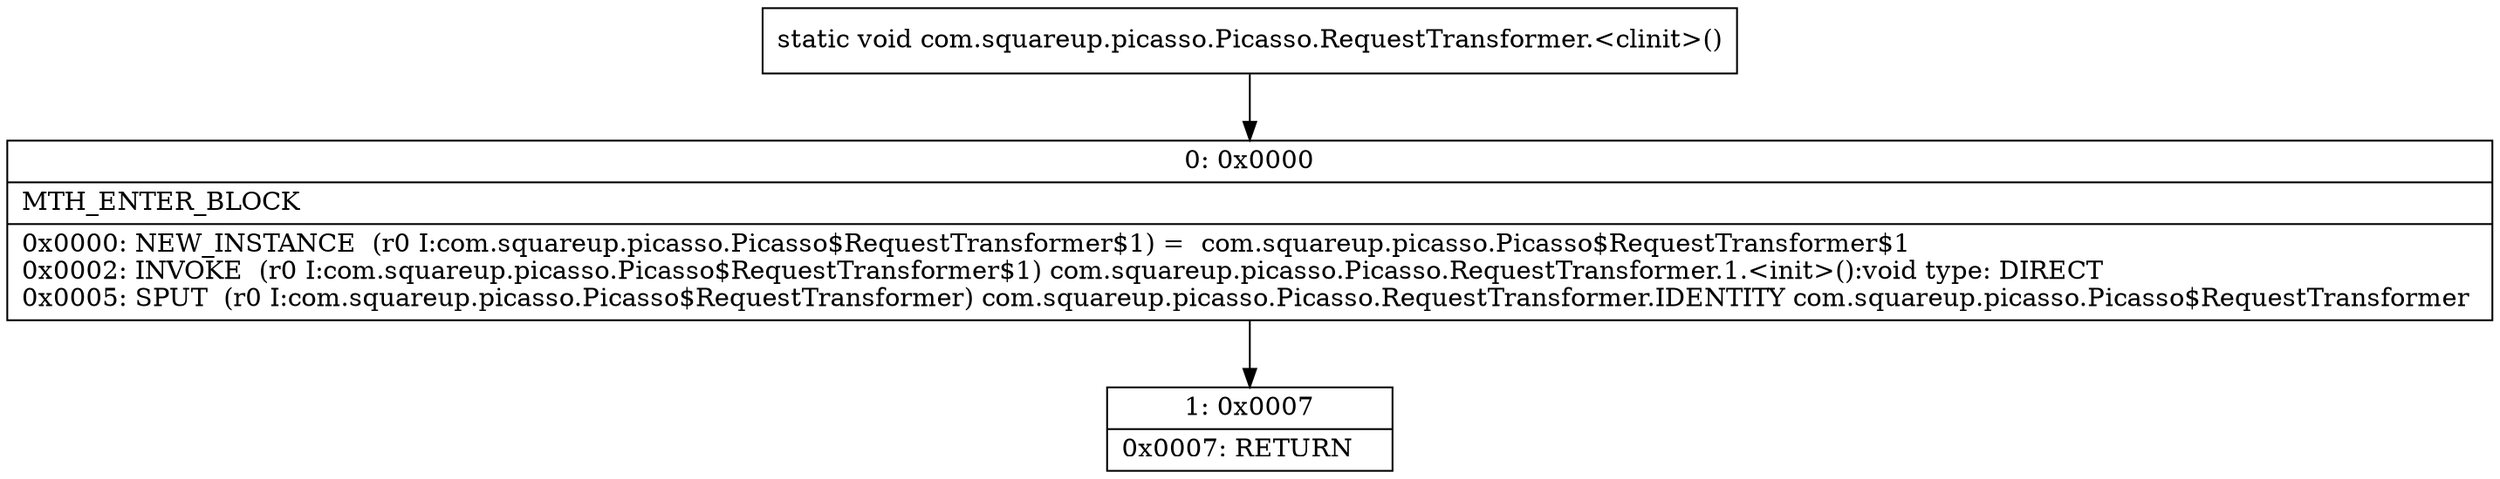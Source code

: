 digraph "CFG forcom.squareup.picasso.Picasso.RequestTransformer.\<clinit\>()V" {
Node_0 [shape=record,label="{0\:\ 0x0000|MTH_ENTER_BLOCK\l|0x0000: NEW_INSTANCE  (r0 I:com.squareup.picasso.Picasso$RequestTransformer$1) =  com.squareup.picasso.Picasso$RequestTransformer$1 \l0x0002: INVOKE  (r0 I:com.squareup.picasso.Picasso$RequestTransformer$1) com.squareup.picasso.Picasso.RequestTransformer.1.\<init\>():void type: DIRECT \l0x0005: SPUT  (r0 I:com.squareup.picasso.Picasso$RequestTransformer) com.squareup.picasso.Picasso.RequestTransformer.IDENTITY com.squareup.picasso.Picasso$RequestTransformer \l}"];
Node_1 [shape=record,label="{1\:\ 0x0007|0x0007: RETURN   \l}"];
MethodNode[shape=record,label="{static void com.squareup.picasso.Picasso.RequestTransformer.\<clinit\>() }"];
MethodNode -> Node_0;
Node_0 -> Node_1;
}

